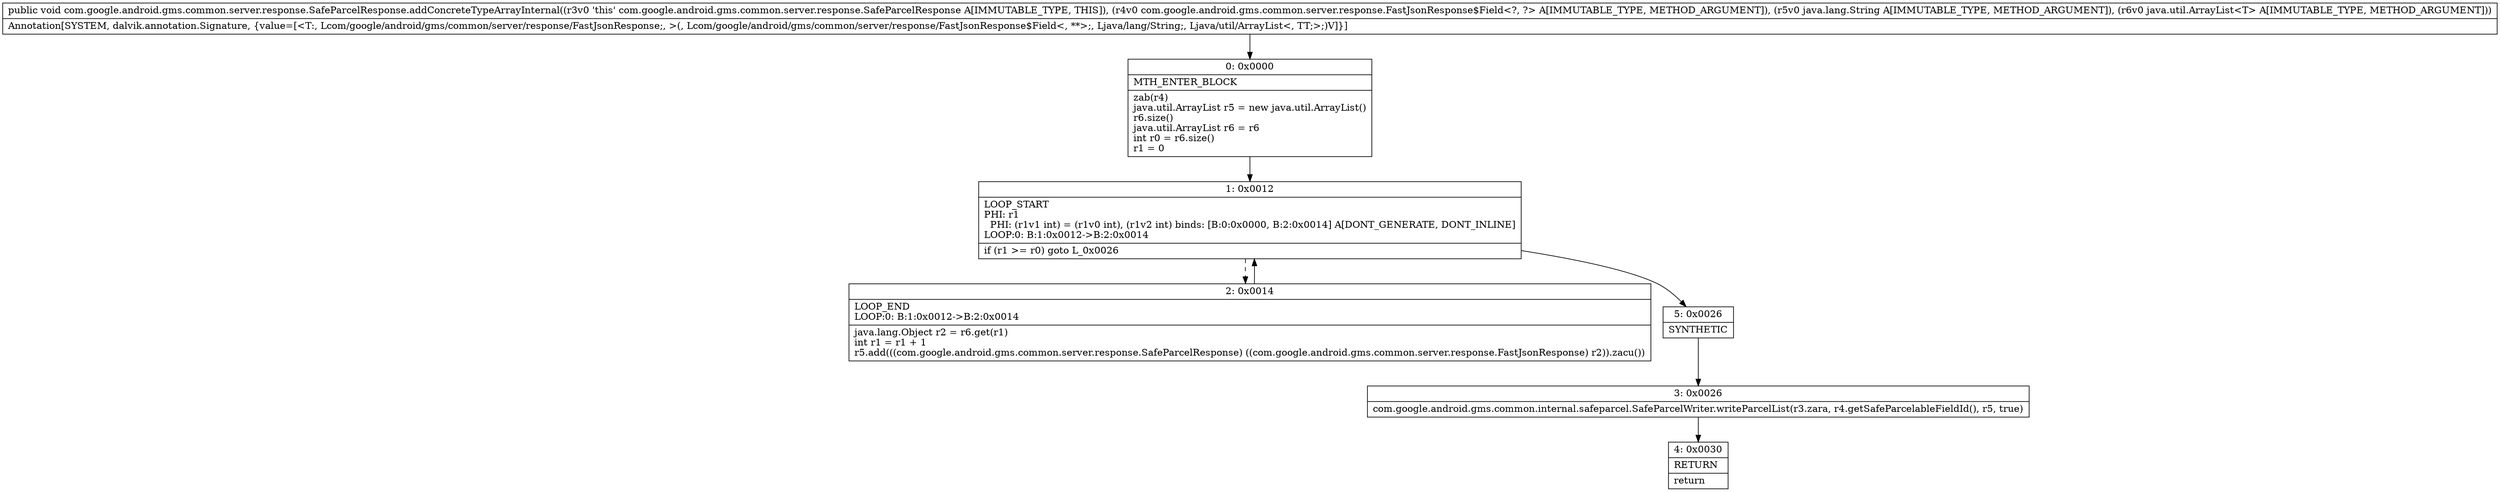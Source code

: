 digraph "CFG forcom.google.android.gms.common.server.response.SafeParcelResponse.addConcreteTypeArrayInternal(Lcom\/google\/android\/gms\/common\/server\/response\/FastJsonResponse$Field;Ljava\/lang\/String;Ljava\/util\/ArrayList;)V" {
Node_0 [shape=record,label="{0\:\ 0x0000|MTH_ENTER_BLOCK\l|zab(r4)\ljava.util.ArrayList r5 = new java.util.ArrayList()\lr6.size()\ljava.util.ArrayList r6 = r6\lint r0 = r6.size()\lr1 = 0\l}"];
Node_1 [shape=record,label="{1\:\ 0x0012|LOOP_START\lPHI: r1 \l  PHI: (r1v1 int) = (r1v0 int), (r1v2 int) binds: [B:0:0x0000, B:2:0x0014] A[DONT_GENERATE, DONT_INLINE]\lLOOP:0: B:1:0x0012\-\>B:2:0x0014\l|if (r1 \>= r0) goto L_0x0026\l}"];
Node_2 [shape=record,label="{2\:\ 0x0014|LOOP_END\lLOOP:0: B:1:0x0012\-\>B:2:0x0014\l|java.lang.Object r2 = r6.get(r1)\lint r1 = r1 + 1\lr5.add(((com.google.android.gms.common.server.response.SafeParcelResponse) ((com.google.android.gms.common.server.response.FastJsonResponse) r2)).zacu())\l}"];
Node_3 [shape=record,label="{3\:\ 0x0026|com.google.android.gms.common.internal.safeparcel.SafeParcelWriter.writeParcelList(r3.zara, r4.getSafeParcelableFieldId(), r5, true)\l}"];
Node_4 [shape=record,label="{4\:\ 0x0030|RETURN\l|return\l}"];
Node_5 [shape=record,label="{5\:\ 0x0026|SYNTHETIC\l}"];
MethodNode[shape=record,label="{public void com.google.android.gms.common.server.response.SafeParcelResponse.addConcreteTypeArrayInternal((r3v0 'this' com.google.android.gms.common.server.response.SafeParcelResponse A[IMMUTABLE_TYPE, THIS]), (r4v0 com.google.android.gms.common.server.response.FastJsonResponse$Field\<?, ?\> A[IMMUTABLE_TYPE, METHOD_ARGUMENT]), (r5v0 java.lang.String A[IMMUTABLE_TYPE, METHOD_ARGUMENT]), (r6v0 java.util.ArrayList\<T\> A[IMMUTABLE_TYPE, METHOD_ARGUMENT]))  | Annotation[SYSTEM, dalvik.annotation.Signature, \{value=[\<T:, Lcom\/google\/android\/gms\/common\/server\/response\/FastJsonResponse;, \>(, Lcom\/google\/android\/gms\/common\/server\/response\/FastJsonResponse$Field\<, **\>;, Ljava\/lang\/String;, Ljava\/util\/ArrayList\<, TT;\>;)V]\}]\l}"];
MethodNode -> Node_0;
Node_0 -> Node_1;
Node_1 -> Node_2[style=dashed];
Node_1 -> Node_5;
Node_2 -> Node_1;
Node_3 -> Node_4;
Node_5 -> Node_3;
}

